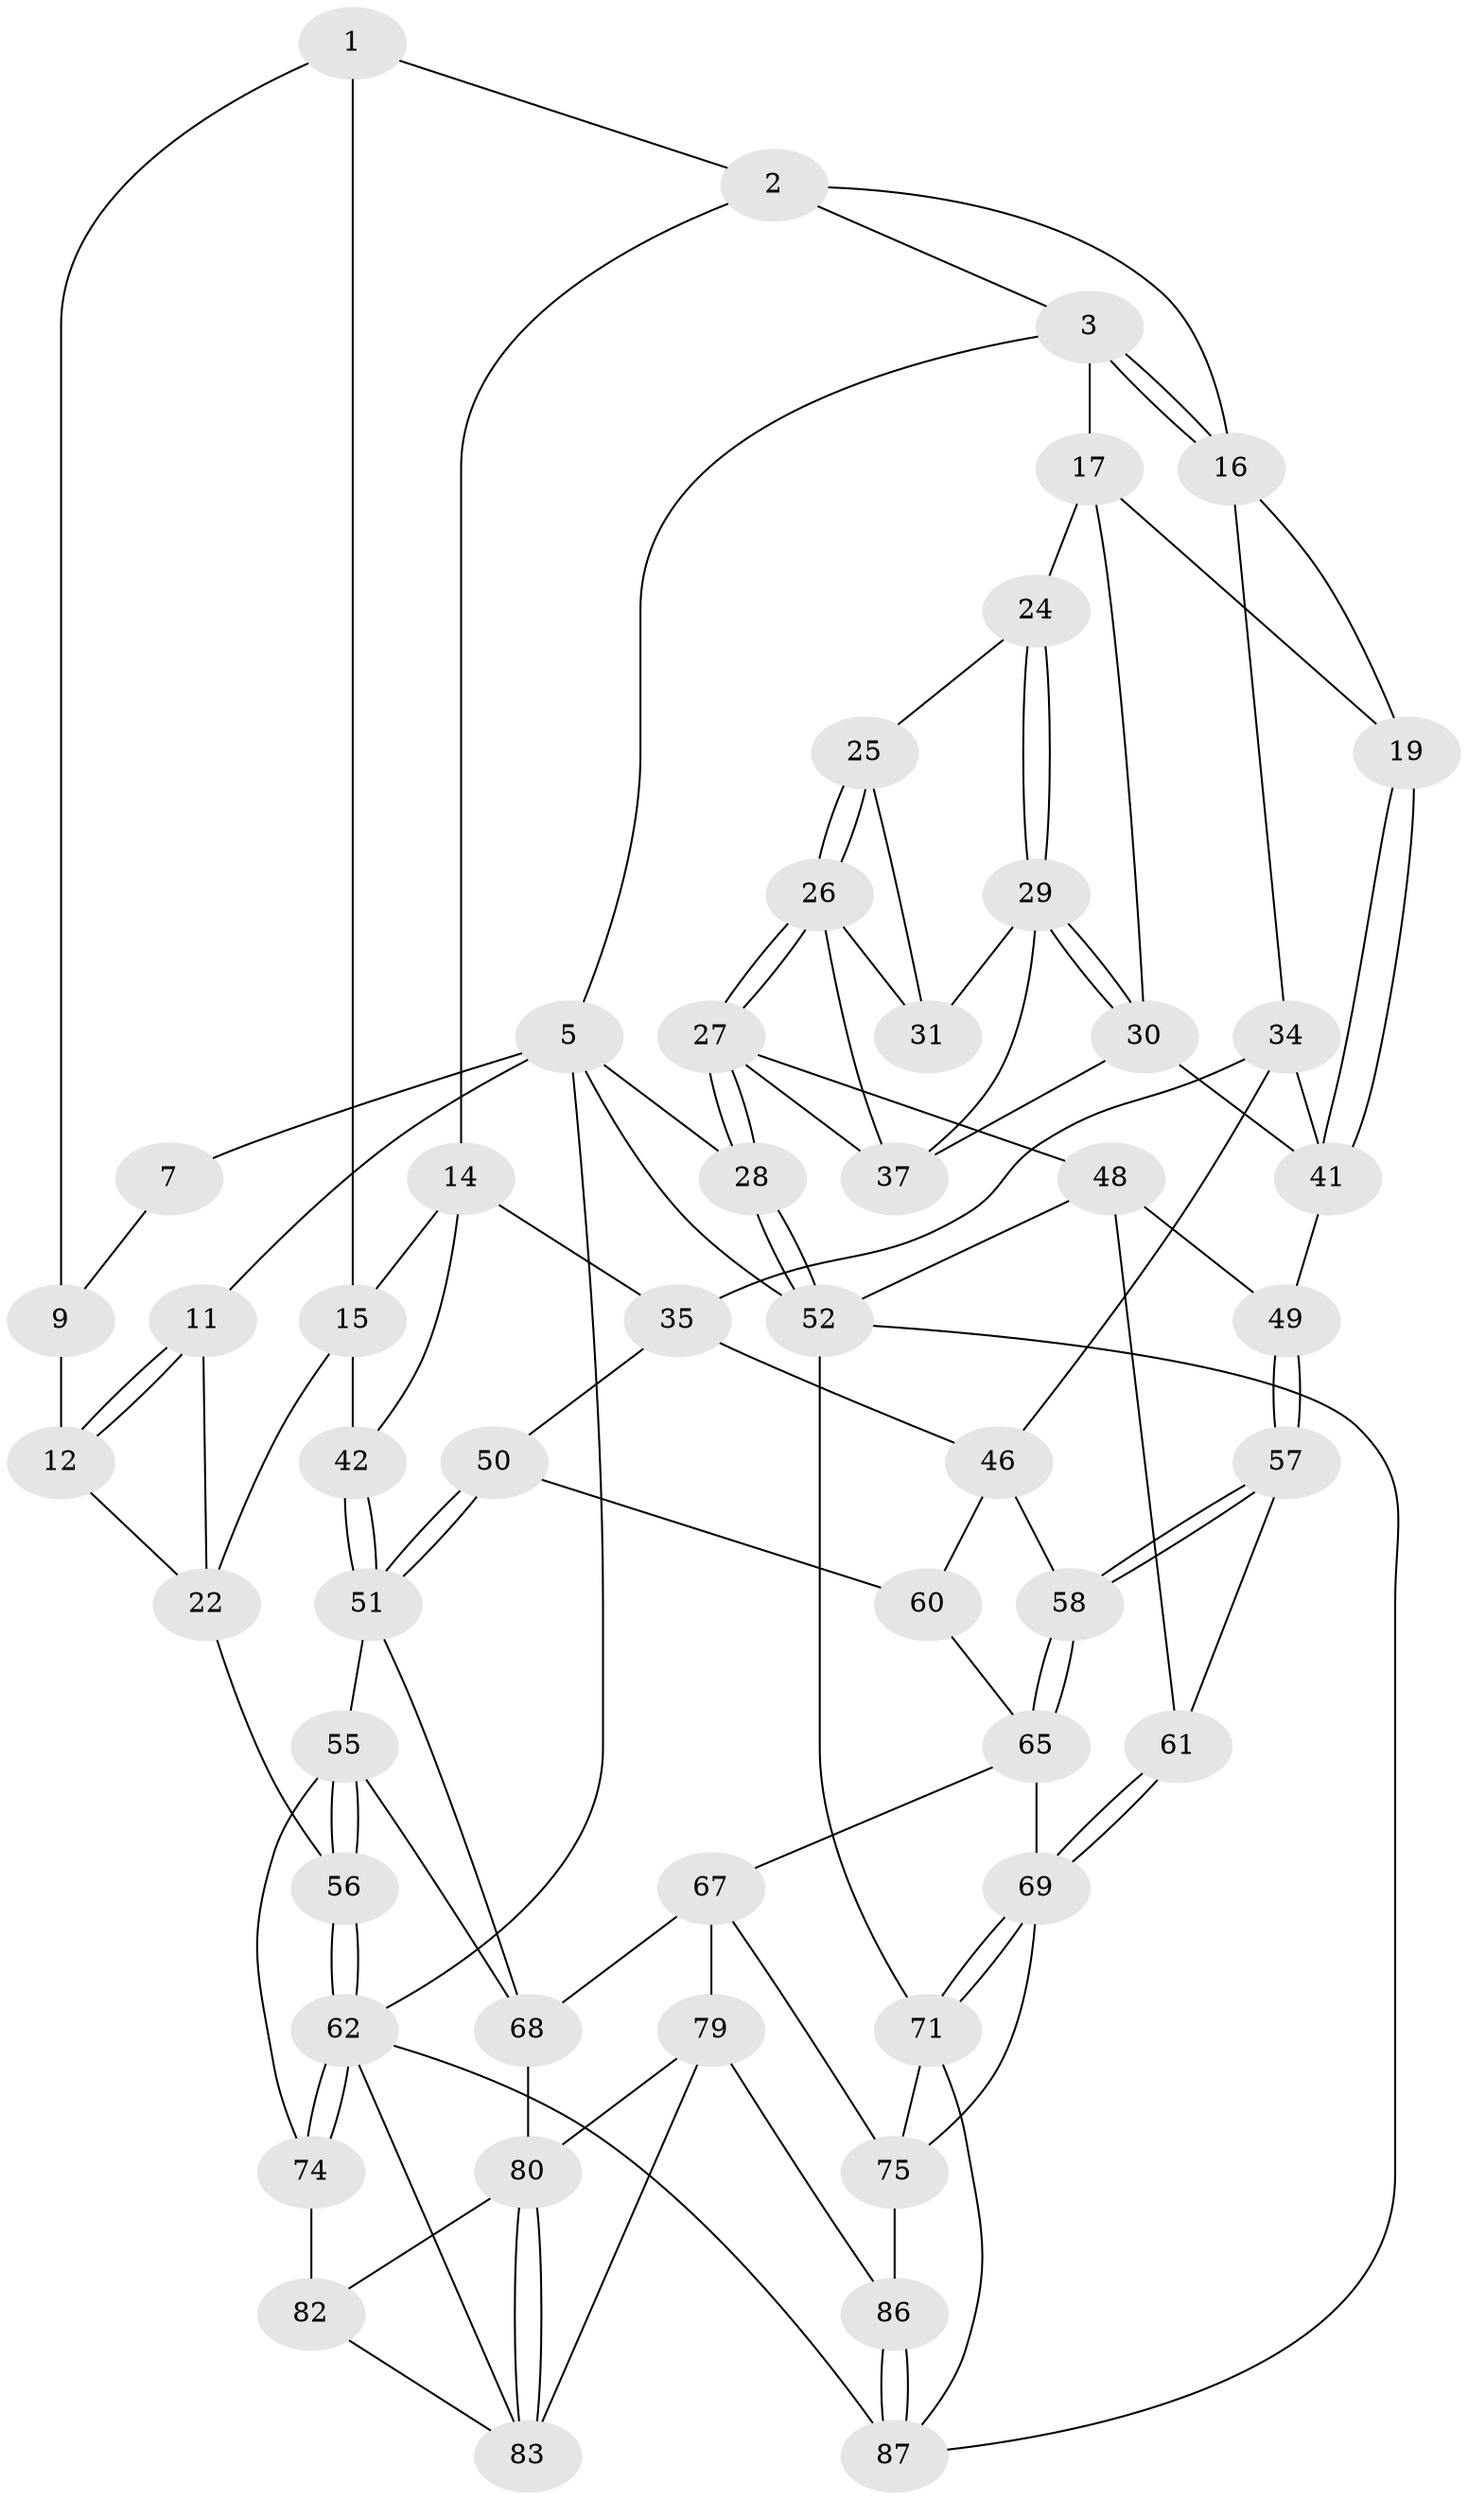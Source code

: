 // Generated by graph-tools (version 1.1) at 2025/24/03/03/25 07:24:35]
// undirected, 53 vertices, 118 edges
graph export_dot {
graph [start="1"]
  node [color=gray90,style=filled];
  1 [pos="+0.2732137316652297+0",super="+8"];
  2 [pos="+0.3808545652798064+0",super="+13"];
  3 [pos="+0.6394793013062713+0",super="+4"];
  5 [pos="+1+0",super="+6"];
  7 [pos="+0.1499436519415336+0"];
  9 [pos="+0.16435044453248962+0.10539093891950149",super="+10"];
  11 [pos="+0+0"];
  12 [pos="+0.06037064228933655+0.08472932307042072",super="+23"];
  14 [pos="+0.3538268848925458+0.1625862397276495",super="+36"];
  15 [pos="+0.25398119375389716+0.06707078236994596",super="+21"];
  16 [pos="+0.5313504785336811+0.12887825559302934",super="+20"];
  17 [pos="+0.7349110330683153+0",super="+18"];
  19 [pos="+0.6184196909299935+0.1889865854928526"];
  22 [pos="+0.12384517226327568+0.2662200825608634",super="+45"];
  24 [pos="+0.765863013302599+0"];
  25 [pos="+0.8048199459871576+0.016020755213201166"];
  26 [pos="+1+0.14452630594941923",super="+33"];
  27 [pos="+1+0.15561437277306295",super="+40"];
  28 [pos="+1+0.14796462039146338"];
  29 [pos="+0.7375143889959462+0.14991776480718177",super="+32"];
  30 [pos="+0.7206635286208369+0.1763949802665375",super="+39"];
  31 [pos="+0.8448249784061765+0.10186910920788009"];
  34 [pos="+0.5409964210475836+0.22823734368174806",super="+44"];
  35 [pos="+0.4916649024508772+0.2812606211274254",super="+47"];
  37 [pos="+0.8472297483278299+0.18492244519793793",super="+38"];
  41 [pos="+0.7111790218660854+0.38891727804176873",super="+43"];
  42 [pos="+0.24357537553303504+0.327060102037698"];
  46 [pos="+0.6667961045589376+0.41772683003238326",super="+59"];
  48 [pos="+0.9236249906481627+0.4615247002650033",super="+53"];
  49 [pos="+0.7144159873405913+0.3978172280313889"];
  50 [pos="+0.35835990356850533+0.49677590441867947"];
  51 [pos="+0.2867116030196761+0.5048238794490767",super="+54"];
  52 [pos="+1+0.5373768601136386",super="+64"];
  55 [pos="+0+0.542372132810603",super="+73"];
  56 [pos="+0+0.5222752172697213"];
  57 [pos="+0.7992404142271169+0.5937690647887099"];
  58 [pos="+0.6395050237969035+0.6343145103527141"];
  60 [pos="+0.44170467096720095+0.5205829412574813"];
  61 [pos="+0.8248744863110011+0.6020944086058923"];
  62 [pos="+0+1",super="+63"];
  65 [pos="+0.6303188185580936+0.6649162234133073",super="+66"];
  67 [pos="+0.511771408774748+0.739399238053584",super="+77"];
  68 [pos="+0.2840432217202936+0.5487182979914517",super="+72"];
  69 [pos="+0.8519207259871745+0.6797420399143748",super="+70"];
  71 [pos="+0.984241279859357+0.7834645086952621",super="+78"];
  74 [pos="+0+1"];
  75 [pos="+0.7306843389641271+0.854784728980335",super="+76"];
  79 [pos="+0.4804128485305958+0.8307749649154808",super="+85"];
  80 [pos="+0.2669407570980872+0.794692385280101",super="+81"];
  82 [pos="+0.1309196682775332+0.8056299706866424"];
  83 [pos="+0.24475617641342493+1",super="+84"];
  86 [pos="+0.6221617382075929+1"];
  87 [pos="+0.866067959695417+1"];
  1 -- 2;
  1 -- 9;
  1 -- 15;
  2 -- 3;
  2 -- 16;
  2 -- 14;
  3 -- 16;
  3 -- 16;
  3 -- 17;
  3 -- 5;
  5 -- 28;
  5 -- 52;
  5 -- 11;
  5 -- 62;
  5 -- 7;
  7 -- 9;
  9 -- 12 [weight=2];
  11 -- 12;
  11 -- 12;
  11 -- 22;
  12 -- 22;
  14 -- 15;
  14 -- 42;
  14 -- 35;
  15 -- 42;
  15 -- 22;
  16 -- 34;
  16 -- 19;
  17 -- 24;
  17 -- 19;
  17 -- 30;
  19 -- 41;
  19 -- 41;
  22 -- 56;
  24 -- 25;
  24 -- 29;
  24 -- 29;
  25 -- 26;
  25 -- 26;
  25 -- 31;
  26 -- 27;
  26 -- 27;
  26 -- 37;
  26 -- 31;
  27 -- 28;
  27 -- 28;
  27 -- 48;
  27 -- 37;
  28 -- 52;
  28 -- 52;
  29 -- 30;
  29 -- 30;
  29 -- 37;
  29 -- 31;
  30 -- 41;
  30 -- 37;
  34 -- 35;
  34 -- 41;
  34 -- 46;
  35 -- 50;
  35 -- 46;
  41 -- 49;
  42 -- 51;
  42 -- 51;
  46 -- 58;
  46 -- 60;
  48 -- 49;
  48 -- 52;
  48 -- 61;
  49 -- 57;
  49 -- 57;
  50 -- 51;
  50 -- 51;
  50 -- 60;
  51 -- 68;
  51 -- 55;
  52 -- 71;
  52 -- 87;
  55 -- 56;
  55 -- 56;
  55 -- 74;
  55 -- 68;
  56 -- 62;
  56 -- 62;
  57 -- 58;
  57 -- 58;
  57 -- 61;
  58 -- 65;
  58 -- 65;
  60 -- 65;
  61 -- 69;
  61 -- 69;
  62 -- 74;
  62 -- 74;
  62 -- 87;
  62 -- 83;
  65 -- 67;
  65 -- 69;
  67 -- 68;
  67 -- 75;
  67 -- 79;
  68 -- 80;
  69 -- 71;
  69 -- 71;
  69 -- 75;
  71 -- 75;
  71 -- 87;
  74 -- 82;
  75 -- 86;
  79 -- 80;
  79 -- 83;
  79 -- 86;
  80 -- 83;
  80 -- 83;
  80 -- 82;
  82 -- 83;
  86 -- 87;
  86 -- 87;
}
